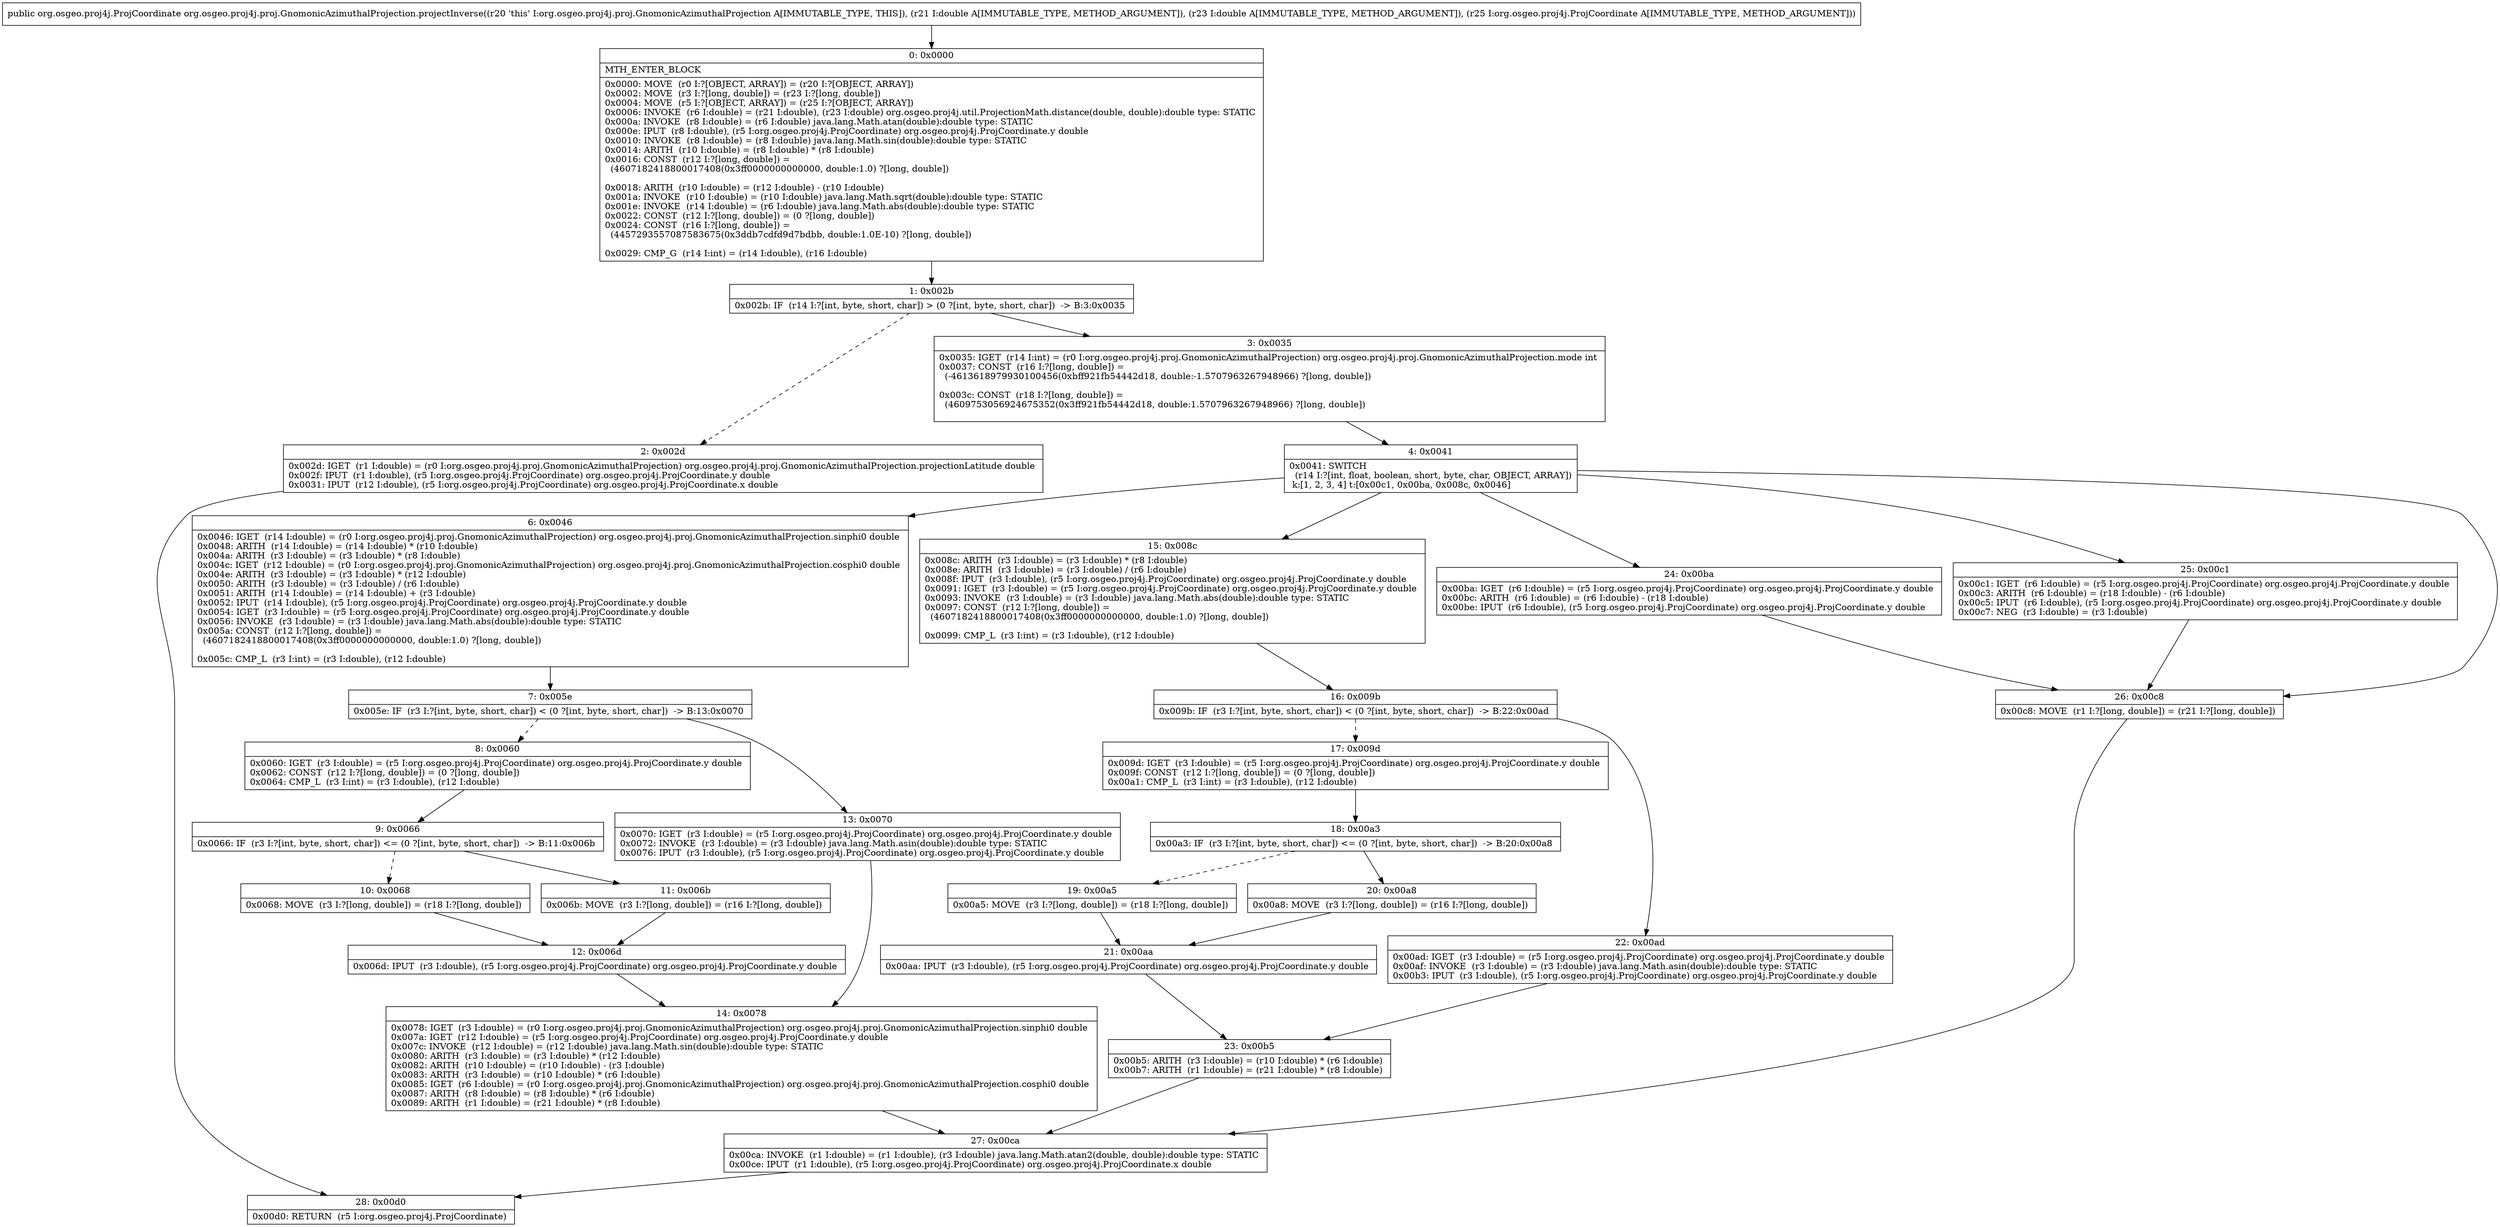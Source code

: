 digraph "CFG fororg.osgeo.proj4j.proj.GnomonicAzimuthalProjection.projectInverse(DDLorg\/osgeo\/proj4j\/ProjCoordinate;)Lorg\/osgeo\/proj4j\/ProjCoordinate;" {
Node_0 [shape=record,label="{0\:\ 0x0000|MTH_ENTER_BLOCK\l|0x0000: MOVE  (r0 I:?[OBJECT, ARRAY]) = (r20 I:?[OBJECT, ARRAY]) \l0x0002: MOVE  (r3 I:?[long, double]) = (r23 I:?[long, double]) \l0x0004: MOVE  (r5 I:?[OBJECT, ARRAY]) = (r25 I:?[OBJECT, ARRAY]) \l0x0006: INVOKE  (r6 I:double) = (r21 I:double), (r23 I:double) org.osgeo.proj4j.util.ProjectionMath.distance(double, double):double type: STATIC \l0x000a: INVOKE  (r8 I:double) = (r6 I:double) java.lang.Math.atan(double):double type: STATIC \l0x000e: IPUT  (r8 I:double), (r5 I:org.osgeo.proj4j.ProjCoordinate) org.osgeo.proj4j.ProjCoordinate.y double \l0x0010: INVOKE  (r8 I:double) = (r8 I:double) java.lang.Math.sin(double):double type: STATIC \l0x0014: ARITH  (r10 I:double) = (r8 I:double) * (r8 I:double) \l0x0016: CONST  (r12 I:?[long, double]) = \l  (4607182418800017408(0x3ff0000000000000, double:1.0) ?[long, double])\l \l0x0018: ARITH  (r10 I:double) = (r12 I:double) \- (r10 I:double) \l0x001a: INVOKE  (r10 I:double) = (r10 I:double) java.lang.Math.sqrt(double):double type: STATIC \l0x001e: INVOKE  (r14 I:double) = (r6 I:double) java.lang.Math.abs(double):double type: STATIC \l0x0022: CONST  (r12 I:?[long, double]) = (0 ?[long, double]) \l0x0024: CONST  (r16 I:?[long, double]) = \l  (4457293557087583675(0x3ddb7cdfd9d7bdbb, double:1.0E\-10) ?[long, double])\l \l0x0029: CMP_G  (r14 I:int) = (r14 I:double), (r16 I:double) \l}"];
Node_1 [shape=record,label="{1\:\ 0x002b|0x002b: IF  (r14 I:?[int, byte, short, char]) \> (0 ?[int, byte, short, char])  \-\> B:3:0x0035 \l}"];
Node_2 [shape=record,label="{2\:\ 0x002d|0x002d: IGET  (r1 I:double) = (r0 I:org.osgeo.proj4j.proj.GnomonicAzimuthalProjection) org.osgeo.proj4j.proj.GnomonicAzimuthalProjection.projectionLatitude double \l0x002f: IPUT  (r1 I:double), (r5 I:org.osgeo.proj4j.ProjCoordinate) org.osgeo.proj4j.ProjCoordinate.y double \l0x0031: IPUT  (r12 I:double), (r5 I:org.osgeo.proj4j.ProjCoordinate) org.osgeo.proj4j.ProjCoordinate.x double \l}"];
Node_3 [shape=record,label="{3\:\ 0x0035|0x0035: IGET  (r14 I:int) = (r0 I:org.osgeo.proj4j.proj.GnomonicAzimuthalProjection) org.osgeo.proj4j.proj.GnomonicAzimuthalProjection.mode int \l0x0037: CONST  (r16 I:?[long, double]) = \l  (\-4613618979930100456(0xbff921fb54442d18, double:\-1.5707963267948966) ?[long, double])\l \l0x003c: CONST  (r18 I:?[long, double]) = \l  (4609753056924675352(0x3ff921fb54442d18, double:1.5707963267948966) ?[long, double])\l \l}"];
Node_4 [shape=record,label="{4\:\ 0x0041|0x0041: SWITCH  \l  (r14 I:?[int, float, boolean, short, byte, char, OBJECT, ARRAY])\l k:[1, 2, 3, 4] t:[0x00c1, 0x00ba, 0x008c, 0x0046] \l}"];
Node_6 [shape=record,label="{6\:\ 0x0046|0x0046: IGET  (r14 I:double) = (r0 I:org.osgeo.proj4j.proj.GnomonicAzimuthalProjection) org.osgeo.proj4j.proj.GnomonicAzimuthalProjection.sinphi0 double \l0x0048: ARITH  (r14 I:double) = (r14 I:double) * (r10 I:double) \l0x004a: ARITH  (r3 I:double) = (r3 I:double) * (r8 I:double) \l0x004c: IGET  (r12 I:double) = (r0 I:org.osgeo.proj4j.proj.GnomonicAzimuthalProjection) org.osgeo.proj4j.proj.GnomonicAzimuthalProjection.cosphi0 double \l0x004e: ARITH  (r3 I:double) = (r3 I:double) * (r12 I:double) \l0x0050: ARITH  (r3 I:double) = (r3 I:double) \/ (r6 I:double) \l0x0051: ARITH  (r14 I:double) = (r14 I:double) + (r3 I:double) \l0x0052: IPUT  (r14 I:double), (r5 I:org.osgeo.proj4j.ProjCoordinate) org.osgeo.proj4j.ProjCoordinate.y double \l0x0054: IGET  (r3 I:double) = (r5 I:org.osgeo.proj4j.ProjCoordinate) org.osgeo.proj4j.ProjCoordinate.y double \l0x0056: INVOKE  (r3 I:double) = (r3 I:double) java.lang.Math.abs(double):double type: STATIC \l0x005a: CONST  (r12 I:?[long, double]) = \l  (4607182418800017408(0x3ff0000000000000, double:1.0) ?[long, double])\l \l0x005c: CMP_L  (r3 I:int) = (r3 I:double), (r12 I:double) \l}"];
Node_7 [shape=record,label="{7\:\ 0x005e|0x005e: IF  (r3 I:?[int, byte, short, char]) \< (0 ?[int, byte, short, char])  \-\> B:13:0x0070 \l}"];
Node_8 [shape=record,label="{8\:\ 0x0060|0x0060: IGET  (r3 I:double) = (r5 I:org.osgeo.proj4j.ProjCoordinate) org.osgeo.proj4j.ProjCoordinate.y double \l0x0062: CONST  (r12 I:?[long, double]) = (0 ?[long, double]) \l0x0064: CMP_L  (r3 I:int) = (r3 I:double), (r12 I:double) \l}"];
Node_9 [shape=record,label="{9\:\ 0x0066|0x0066: IF  (r3 I:?[int, byte, short, char]) \<= (0 ?[int, byte, short, char])  \-\> B:11:0x006b \l}"];
Node_10 [shape=record,label="{10\:\ 0x0068|0x0068: MOVE  (r3 I:?[long, double]) = (r18 I:?[long, double]) \l}"];
Node_11 [shape=record,label="{11\:\ 0x006b|0x006b: MOVE  (r3 I:?[long, double]) = (r16 I:?[long, double]) \l}"];
Node_12 [shape=record,label="{12\:\ 0x006d|0x006d: IPUT  (r3 I:double), (r5 I:org.osgeo.proj4j.ProjCoordinate) org.osgeo.proj4j.ProjCoordinate.y double \l}"];
Node_13 [shape=record,label="{13\:\ 0x0070|0x0070: IGET  (r3 I:double) = (r5 I:org.osgeo.proj4j.ProjCoordinate) org.osgeo.proj4j.ProjCoordinate.y double \l0x0072: INVOKE  (r3 I:double) = (r3 I:double) java.lang.Math.asin(double):double type: STATIC \l0x0076: IPUT  (r3 I:double), (r5 I:org.osgeo.proj4j.ProjCoordinate) org.osgeo.proj4j.ProjCoordinate.y double \l}"];
Node_14 [shape=record,label="{14\:\ 0x0078|0x0078: IGET  (r3 I:double) = (r0 I:org.osgeo.proj4j.proj.GnomonicAzimuthalProjection) org.osgeo.proj4j.proj.GnomonicAzimuthalProjection.sinphi0 double \l0x007a: IGET  (r12 I:double) = (r5 I:org.osgeo.proj4j.ProjCoordinate) org.osgeo.proj4j.ProjCoordinate.y double \l0x007c: INVOKE  (r12 I:double) = (r12 I:double) java.lang.Math.sin(double):double type: STATIC \l0x0080: ARITH  (r3 I:double) = (r3 I:double) * (r12 I:double) \l0x0082: ARITH  (r10 I:double) = (r10 I:double) \- (r3 I:double) \l0x0083: ARITH  (r3 I:double) = (r10 I:double) * (r6 I:double) \l0x0085: IGET  (r6 I:double) = (r0 I:org.osgeo.proj4j.proj.GnomonicAzimuthalProjection) org.osgeo.proj4j.proj.GnomonicAzimuthalProjection.cosphi0 double \l0x0087: ARITH  (r8 I:double) = (r8 I:double) * (r6 I:double) \l0x0089: ARITH  (r1 I:double) = (r21 I:double) * (r8 I:double) \l}"];
Node_15 [shape=record,label="{15\:\ 0x008c|0x008c: ARITH  (r3 I:double) = (r3 I:double) * (r8 I:double) \l0x008e: ARITH  (r3 I:double) = (r3 I:double) \/ (r6 I:double) \l0x008f: IPUT  (r3 I:double), (r5 I:org.osgeo.proj4j.ProjCoordinate) org.osgeo.proj4j.ProjCoordinate.y double \l0x0091: IGET  (r3 I:double) = (r5 I:org.osgeo.proj4j.ProjCoordinate) org.osgeo.proj4j.ProjCoordinate.y double \l0x0093: INVOKE  (r3 I:double) = (r3 I:double) java.lang.Math.abs(double):double type: STATIC \l0x0097: CONST  (r12 I:?[long, double]) = \l  (4607182418800017408(0x3ff0000000000000, double:1.0) ?[long, double])\l \l0x0099: CMP_L  (r3 I:int) = (r3 I:double), (r12 I:double) \l}"];
Node_16 [shape=record,label="{16\:\ 0x009b|0x009b: IF  (r3 I:?[int, byte, short, char]) \< (0 ?[int, byte, short, char])  \-\> B:22:0x00ad \l}"];
Node_17 [shape=record,label="{17\:\ 0x009d|0x009d: IGET  (r3 I:double) = (r5 I:org.osgeo.proj4j.ProjCoordinate) org.osgeo.proj4j.ProjCoordinate.y double \l0x009f: CONST  (r12 I:?[long, double]) = (0 ?[long, double]) \l0x00a1: CMP_L  (r3 I:int) = (r3 I:double), (r12 I:double) \l}"];
Node_18 [shape=record,label="{18\:\ 0x00a3|0x00a3: IF  (r3 I:?[int, byte, short, char]) \<= (0 ?[int, byte, short, char])  \-\> B:20:0x00a8 \l}"];
Node_19 [shape=record,label="{19\:\ 0x00a5|0x00a5: MOVE  (r3 I:?[long, double]) = (r18 I:?[long, double]) \l}"];
Node_20 [shape=record,label="{20\:\ 0x00a8|0x00a8: MOVE  (r3 I:?[long, double]) = (r16 I:?[long, double]) \l}"];
Node_21 [shape=record,label="{21\:\ 0x00aa|0x00aa: IPUT  (r3 I:double), (r5 I:org.osgeo.proj4j.ProjCoordinate) org.osgeo.proj4j.ProjCoordinate.y double \l}"];
Node_22 [shape=record,label="{22\:\ 0x00ad|0x00ad: IGET  (r3 I:double) = (r5 I:org.osgeo.proj4j.ProjCoordinate) org.osgeo.proj4j.ProjCoordinate.y double \l0x00af: INVOKE  (r3 I:double) = (r3 I:double) java.lang.Math.asin(double):double type: STATIC \l0x00b3: IPUT  (r3 I:double), (r5 I:org.osgeo.proj4j.ProjCoordinate) org.osgeo.proj4j.ProjCoordinate.y double \l}"];
Node_23 [shape=record,label="{23\:\ 0x00b5|0x00b5: ARITH  (r3 I:double) = (r10 I:double) * (r6 I:double) \l0x00b7: ARITH  (r1 I:double) = (r21 I:double) * (r8 I:double) \l}"];
Node_24 [shape=record,label="{24\:\ 0x00ba|0x00ba: IGET  (r6 I:double) = (r5 I:org.osgeo.proj4j.ProjCoordinate) org.osgeo.proj4j.ProjCoordinate.y double \l0x00bc: ARITH  (r6 I:double) = (r6 I:double) \- (r18 I:double) \l0x00be: IPUT  (r6 I:double), (r5 I:org.osgeo.proj4j.ProjCoordinate) org.osgeo.proj4j.ProjCoordinate.y double \l}"];
Node_25 [shape=record,label="{25\:\ 0x00c1|0x00c1: IGET  (r6 I:double) = (r5 I:org.osgeo.proj4j.ProjCoordinate) org.osgeo.proj4j.ProjCoordinate.y double \l0x00c3: ARITH  (r6 I:double) = (r18 I:double) \- (r6 I:double) \l0x00c5: IPUT  (r6 I:double), (r5 I:org.osgeo.proj4j.ProjCoordinate) org.osgeo.proj4j.ProjCoordinate.y double \l0x00c7: NEG  (r3 I:double) = (r3 I:double) \l}"];
Node_26 [shape=record,label="{26\:\ 0x00c8|0x00c8: MOVE  (r1 I:?[long, double]) = (r21 I:?[long, double]) \l}"];
Node_27 [shape=record,label="{27\:\ 0x00ca|0x00ca: INVOKE  (r1 I:double) = (r1 I:double), (r3 I:double) java.lang.Math.atan2(double, double):double type: STATIC \l0x00ce: IPUT  (r1 I:double), (r5 I:org.osgeo.proj4j.ProjCoordinate) org.osgeo.proj4j.ProjCoordinate.x double \l}"];
Node_28 [shape=record,label="{28\:\ 0x00d0|0x00d0: RETURN  (r5 I:org.osgeo.proj4j.ProjCoordinate) \l}"];
MethodNode[shape=record,label="{public org.osgeo.proj4j.ProjCoordinate org.osgeo.proj4j.proj.GnomonicAzimuthalProjection.projectInverse((r20 'this' I:org.osgeo.proj4j.proj.GnomonicAzimuthalProjection A[IMMUTABLE_TYPE, THIS]), (r21 I:double A[IMMUTABLE_TYPE, METHOD_ARGUMENT]), (r23 I:double A[IMMUTABLE_TYPE, METHOD_ARGUMENT]), (r25 I:org.osgeo.proj4j.ProjCoordinate A[IMMUTABLE_TYPE, METHOD_ARGUMENT])) }"];
MethodNode -> Node_0;
Node_0 -> Node_1;
Node_1 -> Node_2[style=dashed];
Node_1 -> Node_3;
Node_2 -> Node_28;
Node_3 -> Node_4;
Node_4 -> Node_6;
Node_4 -> Node_15;
Node_4 -> Node_24;
Node_4 -> Node_25;
Node_4 -> Node_26;
Node_6 -> Node_7;
Node_7 -> Node_8[style=dashed];
Node_7 -> Node_13;
Node_8 -> Node_9;
Node_9 -> Node_10[style=dashed];
Node_9 -> Node_11;
Node_10 -> Node_12;
Node_11 -> Node_12;
Node_12 -> Node_14;
Node_13 -> Node_14;
Node_14 -> Node_27;
Node_15 -> Node_16;
Node_16 -> Node_17[style=dashed];
Node_16 -> Node_22;
Node_17 -> Node_18;
Node_18 -> Node_19[style=dashed];
Node_18 -> Node_20;
Node_19 -> Node_21;
Node_20 -> Node_21;
Node_21 -> Node_23;
Node_22 -> Node_23;
Node_23 -> Node_27;
Node_24 -> Node_26;
Node_25 -> Node_26;
Node_26 -> Node_27;
Node_27 -> Node_28;
}

